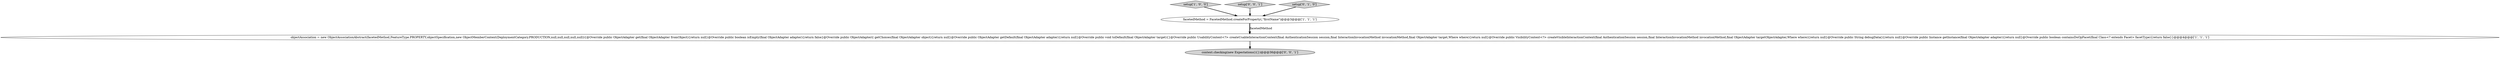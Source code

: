 digraph {
2 [style = filled, label = "objectAssociation = new ObjectAssociationAbstract(facetedMethod,FeatureType.PROPERTY,objectSpecification,new ObjectMemberContext(DeploymentCategory.PRODUCTION,null,null,null,null,null)){@Override public ObjectAdapter get(final ObjectAdapter fromObject){return null}@Override public boolean isEmpty(final ObjectAdapter adapter){return false}@Override public ObjectAdapter(( getChoices(final ObjectAdapter object){return null}@Override public ObjectAdapter getDefault(final ObjectAdapter adapter){return null}@Override public void toDefault(final ObjectAdapter target){}@Override public UsabilityContext<?> createUsableInteractionContext(final AuthenticationSession session,final InteractionInvocationMethod invocationMethod,final ObjectAdapter target,Where where){return null}@Override public VisibilityContext<?> createVisibleInteractionContext(final AuthenticationSession session,final InteractionInvocationMethod invocationMethod,final ObjectAdapter targetObjectAdapter,Where where){return null}@Override public String debugData(){return null}@Override public Instance getInstance(final ObjectAdapter adapter){return null}@Override public boolean containsDoOpFacet(final Class<? extends Facet> facetType){return false}}@@@4@@@['1', '1', '1']", fillcolor = white, shape = ellipse image = "AAA0AAABBB1BBB"];
1 [style = filled, label = "facetedMethod = FacetedMethod.createForProperty(,\"firstName\")@@@3@@@['1', '1', '1']", fillcolor = white, shape = ellipse image = "AAA0AAABBB1BBB"];
0 [style = filled, label = "setup['1', '0', '0']", fillcolor = lightgray, shape = diamond image = "AAA0AAABBB1BBB"];
5 [style = filled, label = "setup['0', '0', '1']", fillcolor = lightgray, shape = diamond image = "AAA0AAABBB3BBB"];
4 [style = filled, label = "context.checking(new Expectations(){})@@@36@@@['0', '0', '1']", fillcolor = lightgray, shape = ellipse image = "AAA0AAABBB3BBB"];
3 [style = filled, label = "setup['0', '1', '0']", fillcolor = lightgray, shape = diamond image = "AAA0AAABBB2BBB"];
5->1 [style = bold, label=""];
1->2 [style = bold, label=""];
3->1 [style = bold, label=""];
2->4 [style = bold, label=""];
0->1 [style = bold, label=""];
1->2 [style = solid, label="facetedMethod"];
}
